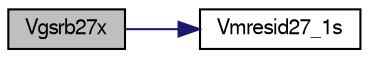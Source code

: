 digraph G
{
  edge [fontname="FreeSans",fontsize="10",labelfontname="FreeSans",labelfontsize="10"];
  node [fontname="FreeSans",fontsize="10",shape=record];
  rankdir=LR;
  Node1 [label="Vgsrb27x",height=0.2,width=0.4,color="black", fillcolor="grey75", style="filled" fontcolor="black"];
  Node1 -> Node2 [color="midnightblue",fontsize="10",style="solid",fontname="FreeSans"];
  Node2 [label="Vmresid27_1s",height=0.2,width=0.4,color="black", fillcolor="white", style="filled",URL="$matvecd_8h.html#a0c381239d197298b29b8310540c6dd48"];
}
